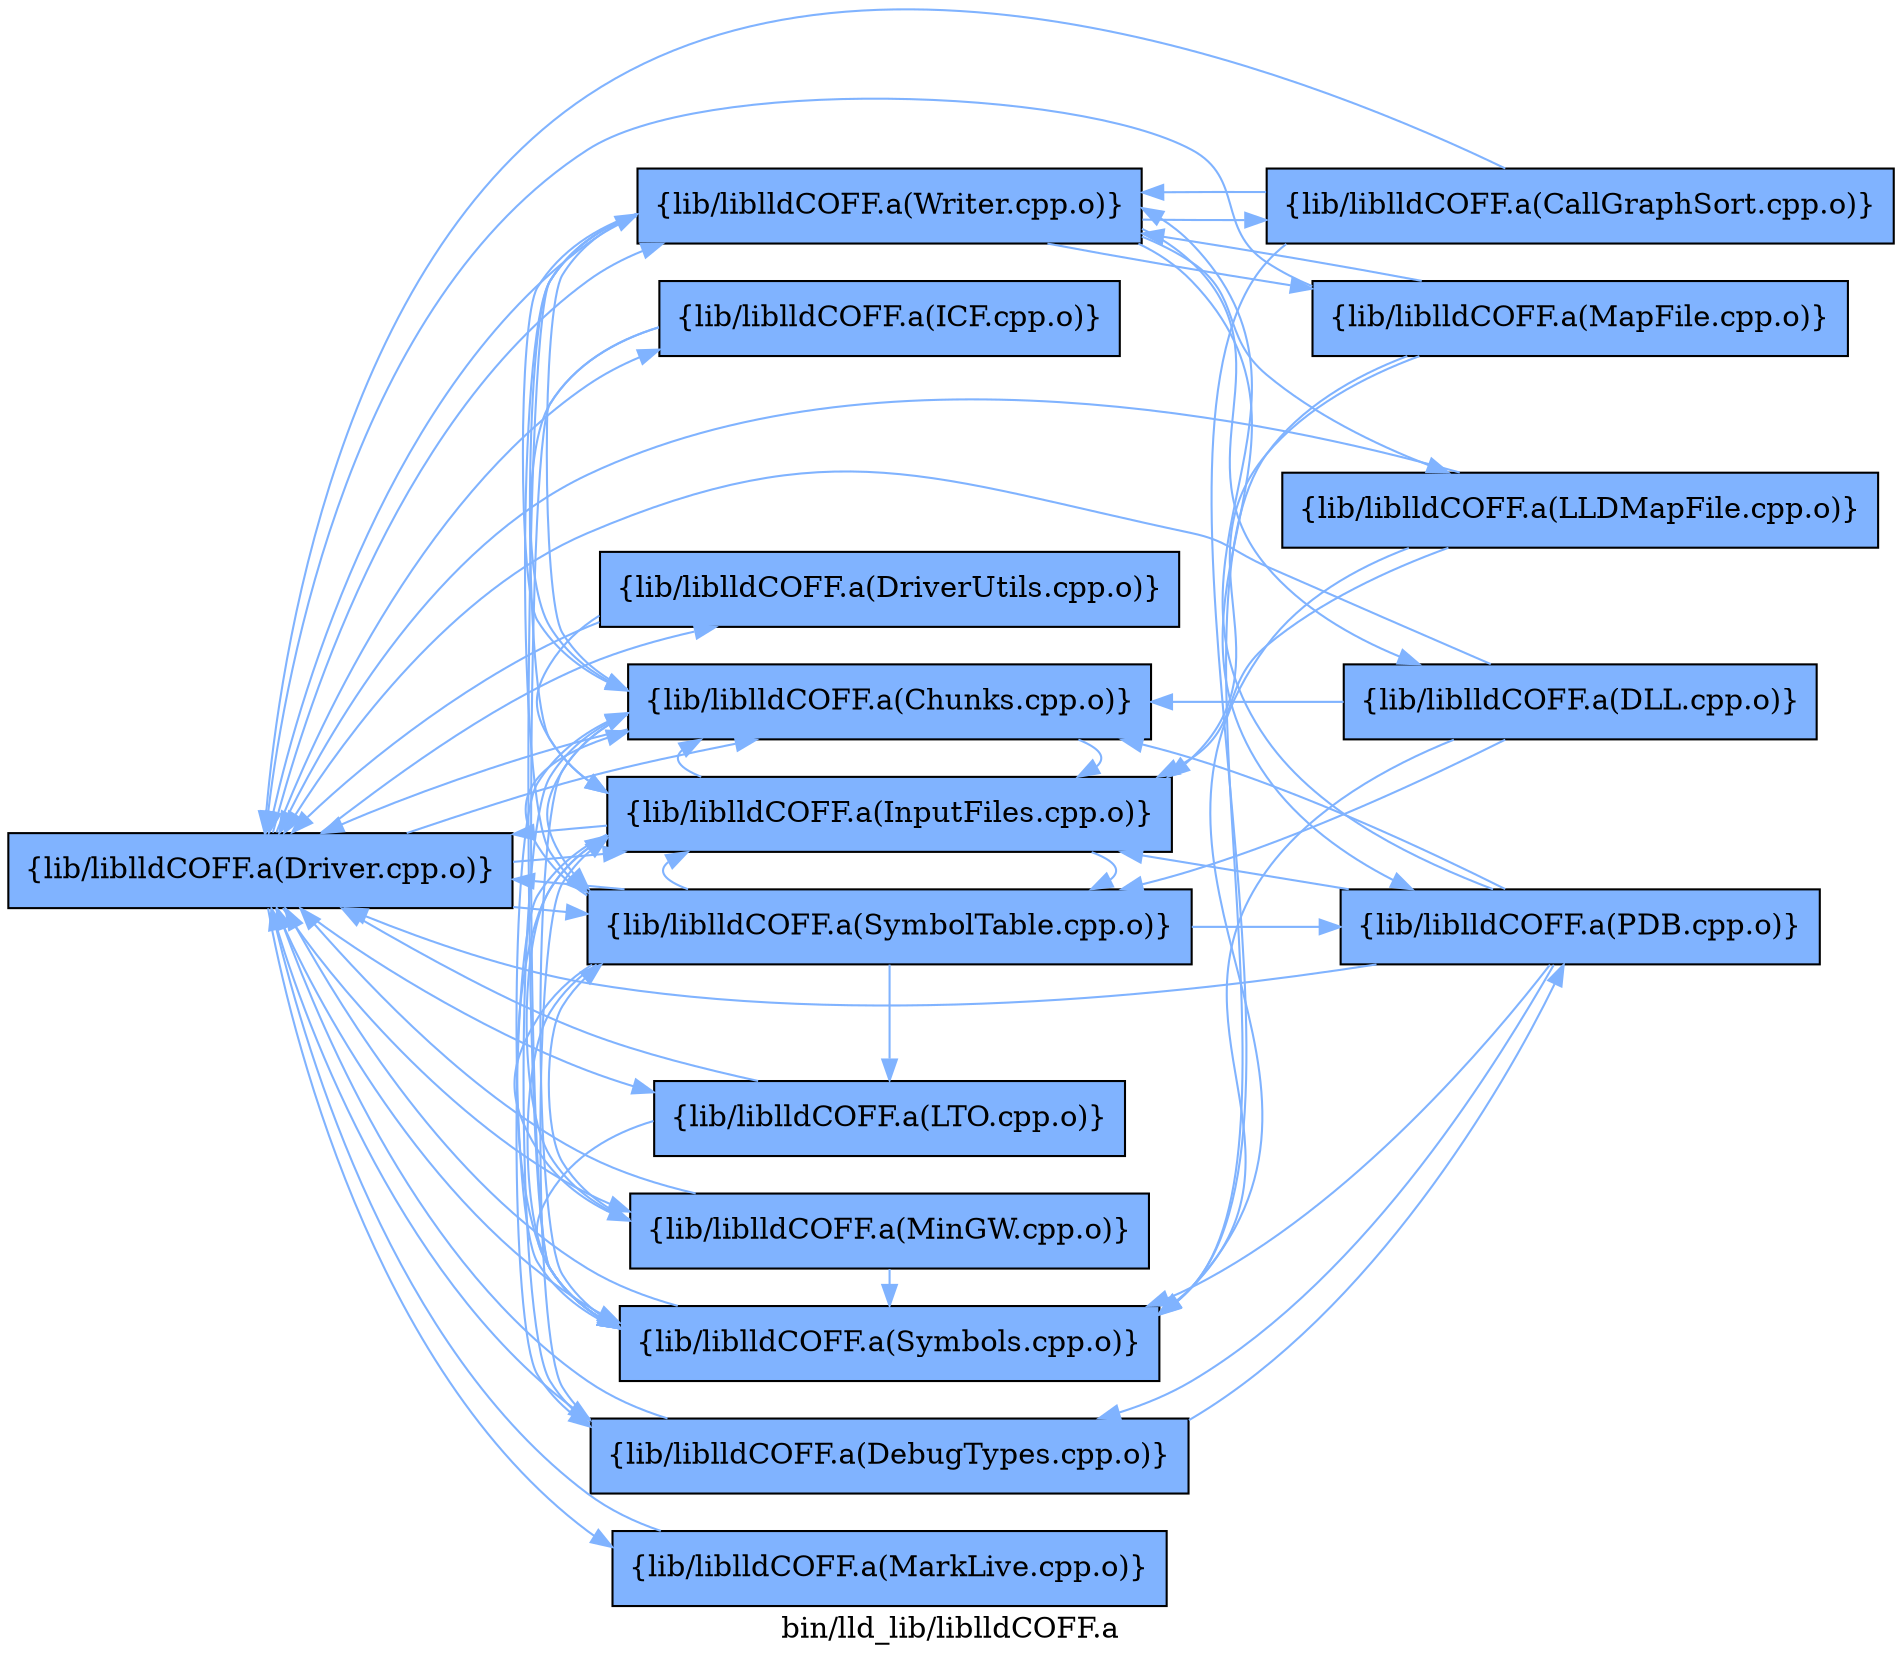 digraph "bin/lld_lib/liblldCOFF.a" {
	label="bin/lld_lib/liblldCOFF.a";
	rankdir=LR;
	{ rank=same; Node0x55fd7b804338;  }
	{ rank=same; Node0x55fd7b804ec8; Node0x55fd7b806d18; Node0x55fd7b7f7598; Node0x55fd7b7f7d18; Node0x55fd7b7f8c18; Node0x55fd7b807a38; Node0x55fd7b809a68; Node0x55fd7b809dd8; Node0x55fd7b7f7868; Node0x55fd7b7f80d8; Node0x55fd7b815f98;  }
	{ rank=same; Node0x55fd7b804338;  }
	{ rank=same; Node0x55fd7b804ec8; Node0x55fd7b806d18; Node0x55fd7b7f7598; Node0x55fd7b7f7d18; Node0x55fd7b7f8c18; Node0x55fd7b807a38; Node0x55fd7b809a68; Node0x55fd7b809dd8; Node0x55fd7b7f7868; Node0x55fd7b7f80d8; Node0x55fd7b815f98;  }

	Node0x55fd7b804338 [shape=record,shape=box,group=1,style=filled,fillcolor="0.600000 0.5 1",label="{lib/liblldCOFF.a(Driver.cpp.o)}"];
	Node0x55fd7b804338 -> Node0x55fd7b804ec8[color="0.600000 0.5 1"];
	Node0x55fd7b804338 -> Node0x55fd7b806d18[color="0.600000 0.5 1"];
	Node0x55fd7b804338 -> Node0x55fd7b7f7598[color="0.600000 0.5 1"];
	Node0x55fd7b804338 -> Node0x55fd7b7f7d18[color="0.600000 0.5 1"];
	Node0x55fd7b804338 -> Node0x55fd7b7f8c18[color="0.600000 0.5 1"];
	Node0x55fd7b804338 -> Node0x55fd7b807a38[color="0.600000 0.5 1"];
	Node0x55fd7b804338 -> Node0x55fd7b809a68[color="0.600000 0.5 1"];
	Node0x55fd7b804338 -> Node0x55fd7b809dd8[color="0.600000 0.5 1"];
	Node0x55fd7b804338 -> Node0x55fd7b7f7868[color="0.600000 0.5 1"];
	Node0x55fd7b804338 -> Node0x55fd7b7f80d8[color="0.600000 0.5 1"];
	Node0x55fd7b804338 -> Node0x55fd7b815f98[color="0.600000 0.5 1"];
	Node0x55fd7b804ec8 [shape=record,shape=box,group=1,style=filled,fillcolor="0.600000 0.5 1",label="{lib/liblldCOFF.a(DebugTypes.cpp.o)}"];
	Node0x55fd7b804ec8 -> Node0x55fd7b804338[color="0.600000 0.5 1"];
	Node0x55fd7b804ec8 -> Node0x55fd7b806d18[color="0.600000 0.5 1"];
	Node0x55fd7b804ec8 -> Node0x55fd7b7f8c18[color="0.600000 0.5 1"];
	Node0x55fd7b804ec8 -> Node0x55fd7b80aa58[color="0.600000 0.5 1"];
	Node0x55fd7b806d18 [shape=record,shape=box,group=1,style=filled,fillcolor="0.600000 0.5 1",label="{lib/liblldCOFF.a(Chunks.cpp.o)}"];
	Node0x55fd7b806d18 -> Node0x55fd7b804338[color="0.600000 0.5 1"];
	Node0x55fd7b806d18 -> Node0x55fd7b7f8c18[color="0.600000 0.5 1"];
	Node0x55fd7b806d18 -> Node0x55fd7b7f7868[color="0.600000 0.5 1"];
	Node0x55fd7b806d18 -> Node0x55fd7b7f80d8[color="0.600000 0.5 1"];
	Node0x55fd7b806d18 -> Node0x55fd7b815f98[color="0.600000 0.5 1"];
	Node0x55fd7b7f7598 [shape=record,shape=box,group=1,style=filled,fillcolor="0.600000 0.5 1",label="{lib/liblldCOFF.a(DriverUtils.cpp.o)}"];
	Node0x55fd7b7f7598 -> Node0x55fd7b804338[color="0.600000 0.5 1"];
	Node0x55fd7b7f7598 -> Node0x55fd7b7f8c18[color="0.600000 0.5 1"];
	Node0x55fd7b7f7d18 [shape=record,shape=box,group=1,style=filled,fillcolor="0.600000 0.5 1",label="{lib/liblldCOFF.a(ICF.cpp.o)}"];
	Node0x55fd7b7f7d18 -> Node0x55fd7b806d18[color="0.600000 0.5 1"];
	Node0x55fd7b7f7d18 -> Node0x55fd7b7f80d8[color="0.600000 0.5 1"];
	Node0x55fd7b7f8c18 [shape=record,shape=box,group=1,style=filled,fillcolor="0.600000 0.5 1",label="{lib/liblldCOFF.a(InputFiles.cpp.o)}"];
	Node0x55fd7b7f8c18 -> Node0x55fd7b804338[color="0.600000 0.5 1"];
	Node0x55fd7b7f8c18 -> Node0x55fd7b804ec8[color="0.600000 0.5 1"];
	Node0x55fd7b7f8c18 -> Node0x55fd7b806d18[color="0.600000 0.5 1"];
	Node0x55fd7b7f8c18 -> Node0x55fd7b7f7868[color="0.600000 0.5 1"];
	Node0x55fd7b7f8c18 -> Node0x55fd7b7f80d8[color="0.600000 0.5 1"];
	Node0x55fd7b807a38 [shape=record,shape=box,group=1,style=filled,fillcolor="0.600000 0.5 1",label="{lib/liblldCOFF.a(LTO.cpp.o)}"];
	Node0x55fd7b807a38 -> Node0x55fd7b804338[color="0.600000 0.5 1"];
	Node0x55fd7b807a38 -> Node0x55fd7b7f80d8[color="0.600000 0.5 1"];
	Node0x55fd7b809a68 [shape=record,shape=box,group=1,style=filled,fillcolor="0.600000 0.5 1",label="{lib/liblldCOFF.a(MarkLive.cpp.o)}"];
	Node0x55fd7b809a68 -> Node0x55fd7b804338[color="0.600000 0.5 1"];
	Node0x55fd7b809dd8 [shape=record,shape=box,group=1,style=filled,fillcolor="0.600000 0.5 1",label="{lib/liblldCOFF.a(MinGW.cpp.o)}"];
	Node0x55fd7b809dd8 -> Node0x55fd7b804338[color="0.600000 0.5 1"];
	Node0x55fd7b809dd8 -> Node0x55fd7b7f8c18[color="0.600000 0.5 1"];
	Node0x55fd7b809dd8 -> Node0x55fd7b7f7868[color="0.600000 0.5 1"];
	Node0x55fd7b809dd8 -> Node0x55fd7b7f80d8[color="0.600000 0.5 1"];
	Node0x55fd7b7f7868 [shape=record,shape=box,group=1,style=filled,fillcolor="0.600000 0.5 1",label="{lib/liblldCOFF.a(SymbolTable.cpp.o)}"];
	Node0x55fd7b7f7868 -> Node0x55fd7b804338[color="0.600000 0.5 1"];
	Node0x55fd7b7f7868 -> Node0x55fd7b806d18[color="0.600000 0.5 1"];
	Node0x55fd7b7f7868 -> Node0x55fd7b7f8c18[color="0.600000 0.5 1"];
	Node0x55fd7b7f7868 -> Node0x55fd7b807a38[color="0.600000 0.5 1"];
	Node0x55fd7b7f7868 -> Node0x55fd7b809dd8[color="0.600000 0.5 1"];
	Node0x55fd7b7f7868 -> Node0x55fd7b80aa58[color="0.600000 0.5 1"];
	Node0x55fd7b7f7868 -> Node0x55fd7b7f80d8[color="0.600000 0.5 1"];
	Node0x55fd7b7f80d8 [shape=record,shape=box,group=1,style=filled,fillcolor="0.600000 0.5 1",label="{lib/liblldCOFF.a(Symbols.cpp.o)}"];
	Node0x55fd7b7f80d8 -> Node0x55fd7b804338[color="0.600000 0.5 1"];
	Node0x55fd7b7f80d8 -> Node0x55fd7b806d18[color="0.600000 0.5 1"];
	Node0x55fd7b815f98 [shape=record,shape=box,group=1,style=filled,fillcolor="0.600000 0.5 1",label="{lib/liblldCOFF.a(Writer.cpp.o)}"];
	Node0x55fd7b815f98 -> Node0x55fd7b804338[color="0.600000 0.5 1"];
	Node0x55fd7b815f98 -> Node0x55fd7b806d18[color="0.600000 0.5 1"];
	Node0x55fd7b815f98 -> Node0x55fd7b7f8c18[color="0.600000 0.5 1"];
	Node0x55fd7b815f98 -> Node0x55fd7b80aa58[color="0.600000 0.5 1"];
	Node0x55fd7b815f98 -> Node0x55fd7b7f7868[color="0.600000 0.5 1"];
	Node0x55fd7b815f98 -> Node0x55fd7b7f80d8[color="0.600000 0.5 1"];
	Node0x55fd7b815f98 -> Node0x55fd7b814e18[color="0.600000 0.5 1"];
	Node0x55fd7b815f98 -> Node0x55fd7b816e98[color="0.600000 0.5 1"];
	Node0x55fd7b815f98 -> Node0x55fd7b8170c8[color="0.600000 0.5 1"];
	Node0x55fd7b815f98 -> Node0x55fd7b816038[color="0.600000 0.5 1"];
	Node0x55fd7b80aa58 [shape=record,shape=box,group=1,style=filled,fillcolor="0.600000 0.5 1",label="{lib/liblldCOFF.a(PDB.cpp.o)}"];
	Node0x55fd7b80aa58 -> Node0x55fd7b804338[color="0.600000 0.5 1"];
	Node0x55fd7b80aa58 -> Node0x55fd7b804ec8[color="0.600000 0.5 1"];
	Node0x55fd7b80aa58 -> Node0x55fd7b806d18[color="0.600000 0.5 1"];
	Node0x55fd7b80aa58 -> Node0x55fd7b7f8c18[color="0.600000 0.5 1"];
	Node0x55fd7b80aa58 -> Node0x55fd7b7f80d8[color="0.600000 0.5 1"];
	Node0x55fd7b80aa58 -> Node0x55fd7b815f98[color="0.600000 0.5 1"];
	Node0x55fd7b814e18 [shape=record,shape=box,group=1,style=filled,fillcolor="0.600000 0.5 1",label="{lib/liblldCOFF.a(DLL.cpp.o)}"];
	Node0x55fd7b814e18 -> Node0x55fd7b804338[color="0.600000 0.5 1"];
	Node0x55fd7b814e18 -> Node0x55fd7b806d18[color="0.600000 0.5 1"];
	Node0x55fd7b814e18 -> Node0x55fd7b7f7868[color="0.600000 0.5 1"];
	Node0x55fd7b814e18 -> Node0x55fd7b7f80d8[color="0.600000 0.5 1"];
	Node0x55fd7b816e98 [shape=record,shape=box,group=1,style=filled,fillcolor="0.600000 0.5 1",label="{lib/liblldCOFF.a(CallGraphSort.cpp.o)}"];
	Node0x55fd7b816e98 -> Node0x55fd7b804338[color="0.600000 0.5 1"];
	Node0x55fd7b816e98 -> Node0x55fd7b7f80d8[color="0.600000 0.5 1"];
	Node0x55fd7b816e98 -> Node0x55fd7b815f98[color="0.600000 0.5 1"];
	Node0x55fd7b8170c8 [shape=record,shape=box,group=1,style=filled,fillcolor="0.600000 0.5 1",label="{lib/liblldCOFF.a(LLDMapFile.cpp.o)}"];
	Node0x55fd7b8170c8 -> Node0x55fd7b804338[color="0.600000 0.5 1"];
	Node0x55fd7b8170c8 -> Node0x55fd7b7f8c18[color="0.600000 0.5 1"];
	Node0x55fd7b8170c8 -> Node0x55fd7b7f80d8[color="0.600000 0.5 1"];
	Node0x55fd7b816038 [shape=record,shape=box,group=1,style=filled,fillcolor="0.600000 0.5 1",label="{lib/liblldCOFF.a(MapFile.cpp.o)}"];
	Node0x55fd7b816038 -> Node0x55fd7b804338[color="0.600000 0.5 1"];
	Node0x55fd7b816038 -> Node0x55fd7b7f8c18[color="0.600000 0.5 1"];
	Node0x55fd7b816038 -> Node0x55fd7b7f80d8[color="0.600000 0.5 1"];
	Node0x55fd7b816038 -> Node0x55fd7b815f98[color="0.600000 0.5 1"];
}
